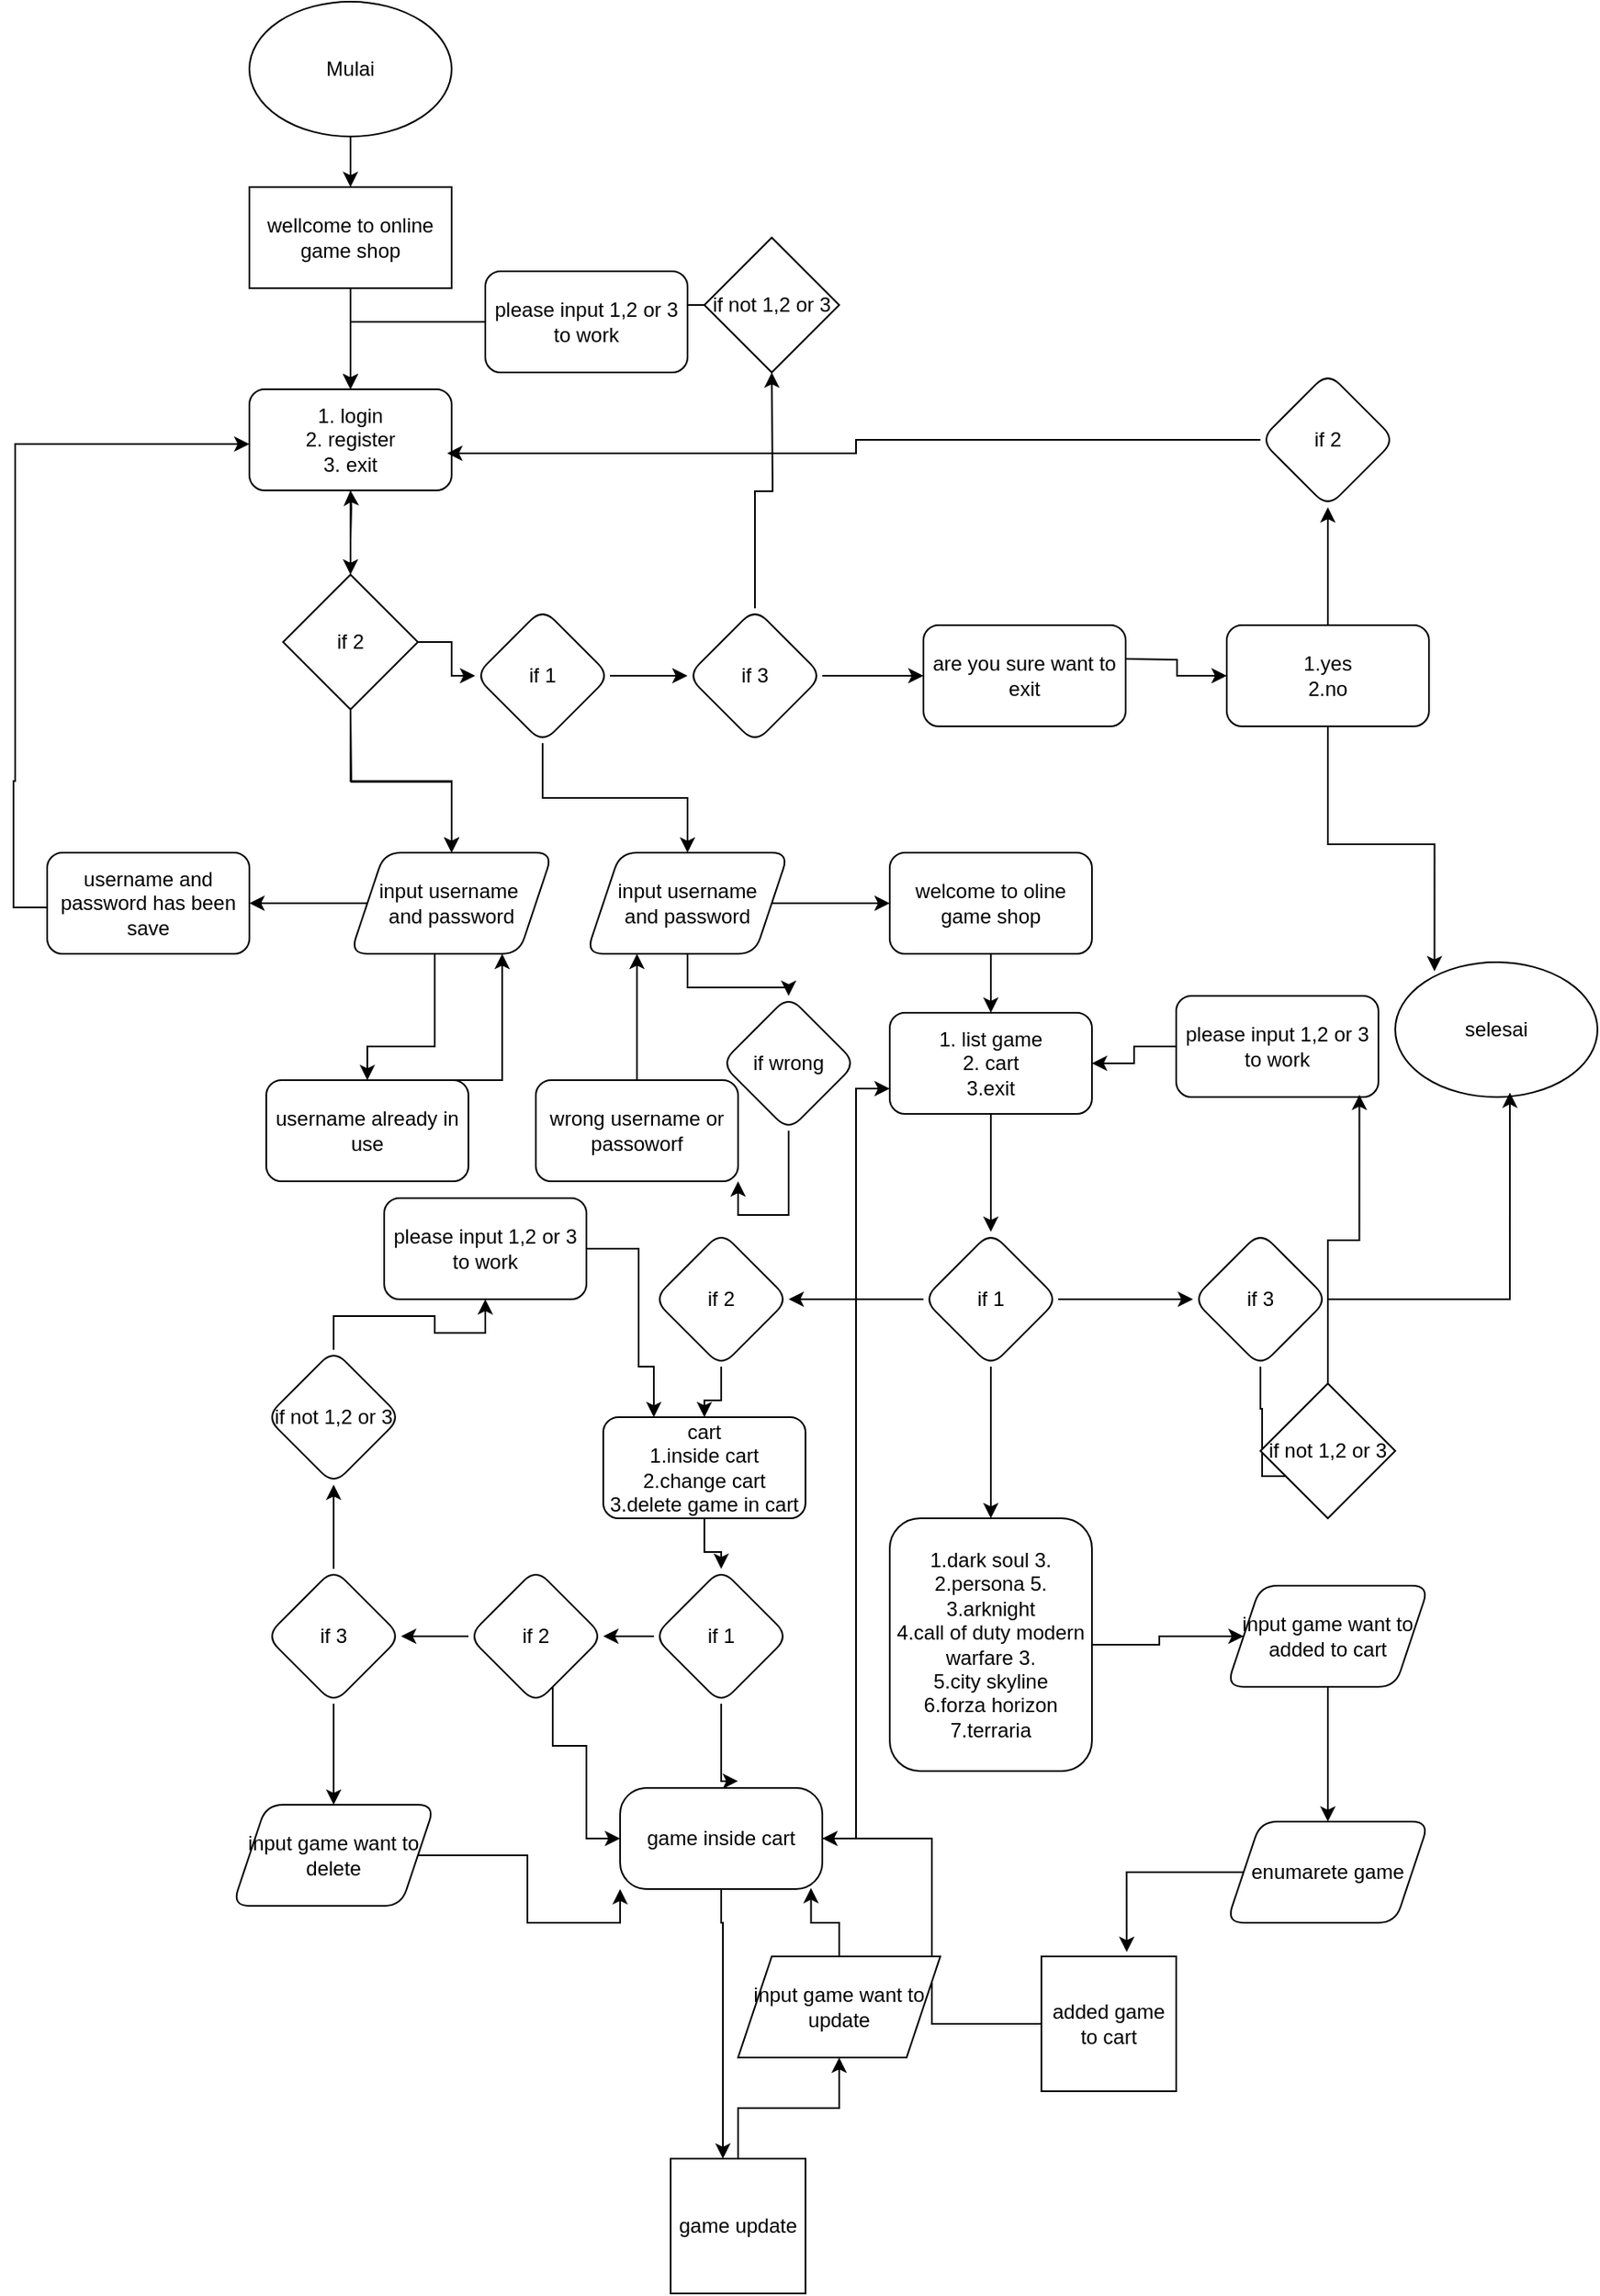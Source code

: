 <mxfile version="24.7.17">
  <diagram name="Halaman-1" id="2iRMlPVSWnqyCY8NhMPi">
    <mxGraphModel grid="1" page="1" gridSize="10" guides="1" tooltips="1" connect="1" arrows="1" fold="1" pageScale="1" pageWidth="827" pageHeight="1169" math="0" shadow="0">
      <root>
        <mxCell id="0" />
        <mxCell id="1" parent="0" />
        <mxCell id="mfXAUtifVcMJ0v9SSc3C-37" value="" style="edgeStyle=orthogonalEdgeStyle;rounded=0;orthogonalLoop=1;jettySize=auto;html=1;" edge="1" parent="1" source="mfXAUtifVcMJ0v9SSc3C-1" target="mfXAUtifVcMJ0v9SSc3C-36">
          <mxGeometry relative="1" as="geometry" />
        </mxCell>
        <mxCell id="mfXAUtifVcMJ0v9SSc3C-1" value="Mulai" style="ellipse;whiteSpace=wrap;html=1;" vertex="1" parent="1">
          <mxGeometry x="200" y="20" width="120" height="80" as="geometry" />
        </mxCell>
        <mxCell id="mfXAUtifVcMJ0v9SSc3C-54" style="edgeStyle=orthogonalEdgeStyle;rounded=0;orthogonalLoop=1;jettySize=auto;html=1;" edge="1" parent="1" source="mfXAUtifVcMJ0v9SSc3C-2" target="mfXAUtifVcMJ0v9SSc3C-55">
          <mxGeometry relative="1" as="geometry">
            <mxPoint x="260" y="360" as="targetPoint" />
          </mxGeometry>
        </mxCell>
        <mxCell id="mfXAUtifVcMJ0v9SSc3C-2" value="1. login&lt;div&gt;2. register&lt;/div&gt;&lt;div&gt;3. exit&lt;/div&gt;" style="rounded=1;whiteSpace=wrap;html=1;" vertex="1" parent="1">
          <mxGeometry x="200" y="250" width="120" height="60" as="geometry" />
        </mxCell>
        <mxCell id="mfXAUtifVcMJ0v9SSc3C-19" value="" style="edgeStyle=orthogonalEdgeStyle;rounded=0;orthogonalLoop=1;jettySize=auto;html=1;" edge="1" parent="1" target="mfXAUtifVcMJ0v9SSc3C-18">
          <mxGeometry relative="1" as="geometry">
            <mxPoint x="260" y="440" as="sourcePoint" />
          </mxGeometry>
        </mxCell>
        <mxCell id="mfXAUtifVcMJ0v9SSc3C-14" value="" style="edgeStyle=orthogonalEdgeStyle;rounded=0;orthogonalLoop=1;jettySize=auto;html=1;" edge="1" parent="1" source="mfXAUtifVcMJ0v9SSc3C-8" target="mfXAUtifVcMJ0v9SSc3C-13">
          <mxGeometry relative="1" as="geometry" />
        </mxCell>
        <mxCell id="mfXAUtifVcMJ0v9SSc3C-60" value="" style="edgeStyle=orthogonalEdgeStyle;rounded=0;orthogonalLoop=1;jettySize=auto;html=1;" edge="1" parent="1" source="mfXAUtifVcMJ0v9SSc3C-8" target="mfXAUtifVcMJ0v9SSc3C-59">
          <mxGeometry relative="1" as="geometry" />
        </mxCell>
        <mxCell id="mfXAUtifVcMJ0v9SSc3C-8" value="if 1" style="rhombus;whiteSpace=wrap;html=1;rounded=1;" vertex="1" parent="1">
          <mxGeometry x="334" y="380" width="80" height="80" as="geometry" />
        </mxCell>
        <mxCell id="mfXAUtifVcMJ0v9SSc3C-40" value="" style="edgeStyle=orthogonalEdgeStyle;rounded=0;orthogonalLoop=1;jettySize=auto;html=1;" edge="1" parent="1" source="mfXAUtifVcMJ0v9SSc3C-13" target="mfXAUtifVcMJ0v9SSc3C-39">
          <mxGeometry relative="1" as="geometry" />
        </mxCell>
        <mxCell id="MxyItzFNeqMXou78TN8a-27" value="" style="edgeStyle=orthogonalEdgeStyle;rounded=0;orthogonalLoop=1;jettySize=auto;html=1;" edge="1" parent="1" source="mfXAUtifVcMJ0v9SSc3C-13" target="MxyItzFNeqMXou78TN8a-26">
          <mxGeometry relative="1" as="geometry" />
        </mxCell>
        <mxCell id="mfXAUtifVcMJ0v9SSc3C-13" value="input username&lt;div&gt;and password&lt;/div&gt;" style="shape=parallelogram;perimeter=parallelogramPerimeter;whiteSpace=wrap;html=1;fixedSize=1;rounded=1;" vertex="1" parent="1">
          <mxGeometry x="400" y="525" width="120" height="60" as="geometry" />
        </mxCell>
        <mxCell id="mfXAUtifVcMJ0v9SSc3C-21" value="" style="edgeStyle=orthogonalEdgeStyle;rounded=0;orthogonalLoop=1;jettySize=auto;html=1;" edge="1" parent="1" source="mfXAUtifVcMJ0v9SSc3C-18" target="mfXAUtifVcMJ0v9SSc3C-20">
          <mxGeometry relative="1" as="geometry" />
        </mxCell>
        <mxCell id="mfXAUtifVcMJ0v9SSc3C-46" value="" style="edgeStyle=orthogonalEdgeStyle;rounded=0;orthogonalLoop=1;jettySize=auto;html=1;entryX=0.5;entryY=0;entryDx=0;entryDy=0;" edge="1" parent="1" source="mfXAUtifVcMJ0v9SSc3C-18" target="mfXAUtifVcMJ0v9SSc3C-45">
          <mxGeometry relative="1" as="geometry">
            <Array as="points">
              <mxPoint x="310" y="640" />
            </Array>
          </mxGeometry>
        </mxCell>
        <mxCell id="mfXAUtifVcMJ0v9SSc3C-18" value="input username&amp;nbsp;&lt;div&gt;and password&lt;/div&gt;" style="shape=parallelogram;perimeter=parallelogramPerimeter;whiteSpace=wrap;html=1;fixedSize=1;rounded=1;" vertex="1" parent="1">
          <mxGeometry x="260" y="525" width="120" height="60" as="geometry" />
        </mxCell>
        <mxCell id="mfXAUtifVcMJ0v9SSc3C-23" value="" style="edgeStyle=orthogonalEdgeStyle;rounded=0;orthogonalLoop=1;jettySize=auto;html=1;exitX=0;exitY=0.5;exitDx=0;exitDy=0;" edge="1" parent="1">
          <mxGeometry relative="1" as="geometry">
            <mxPoint x="80" y="557.5" as="sourcePoint" />
            <mxPoint x="200" y="282.5" as="targetPoint" />
            <Array as="points">
              <mxPoint x="60" y="557.5" />
              <mxPoint x="60" y="482.5" />
              <mxPoint x="61" y="482.5" />
              <mxPoint x="61" y="282.5" />
            </Array>
          </mxGeometry>
        </mxCell>
        <mxCell id="mfXAUtifVcMJ0v9SSc3C-20" value="username and password has been save" style="whiteSpace=wrap;html=1;rounded=1;" vertex="1" parent="1">
          <mxGeometry x="80" y="525" width="120" height="60" as="geometry" />
        </mxCell>
        <mxCell id="mfXAUtifVcMJ0v9SSc3C-38" style="edgeStyle=orthogonalEdgeStyle;rounded=0;orthogonalLoop=1;jettySize=auto;html=1;" edge="1" parent="1" source="mfXAUtifVcMJ0v9SSc3C-36" target="mfXAUtifVcMJ0v9SSc3C-2">
          <mxGeometry relative="1" as="geometry" />
        </mxCell>
        <mxCell id="mfXAUtifVcMJ0v9SSc3C-36" value="wellcome to online game shop" style="whiteSpace=wrap;html=1;" vertex="1" parent="1">
          <mxGeometry x="200" y="130" width="120" height="60" as="geometry" />
        </mxCell>
        <mxCell id="mfXAUtifVcMJ0v9SSc3C-44" value="" style="edgeStyle=orthogonalEdgeStyle;rounded=0;orthogonalLoop=1;jettySize=auto;html=1;" edge="1" parent="1" source="mfXAUtifVcMJ0v9SSc3C-39" target="mfXAUtifVcMJ0v9SSc3C-43">
          <mxGeometry relative="1" as="geometry" />
        </mxCell>
        <mxCell id="mfXAUtifVcMJ0v9SSc3C-39" value="welcome to oline game shop" style="whiteSpace=wrap;html=1;rounded=1;" vertex="1" parent="1">
          <mxGeometry x="580" y="525" width="120" height="60" as="geometry" />
        </mxCell>
        <mxCell id="mfXAUtifVcMJ0v9SSc3C-51" value="" style="edgeStyle=orthogonalEdgeStyle;rounded=0;orthogonalLoop=1;jettySize=auto;html=1;" edge="1" parent="1" source="mfXAUtifVcMJ0v9SSc3C-43" target="mfXAUtifVcMJ0v9SSc3C-50">
          <mxGeometry relative="1" as="geometry" />
        </mxCell>
        <mxCell id="mfXAUtifVcMJ0v9SSc3C-43" value="1. list game&lt;div&gt;2. cart&lt;/div&gt;&lt;div&gt;3.exit&lt;/div&gt;" style="whiteSpace=wrap;html=1;rounded=1;" vertex="1" parent="1">
          <mxGeometry x="580" y="620" width="120" height="60" as="geometry" />
        </mxCell>
        <mxCell id="mfXAUtifVcMJ0v9SSc3C-48" style="edgeStyle=orthogonalEdgeStyle;rounded=0;orthogonalLoop=1;jettySize=auto;html=1;exitX=0.75;exitY=0;exitDx=0;exitDy=0;entryX=0.75;entryY=1;entryDx=0;entryDy=0;" edge="1" parent="1" source="mfXAUtifVcMJ0v9SSc3C-45" target="mfXAUtifVcMJ0v9SSc3C-18">
          <mxGeometry relative="1" as="geometry">
            <Array as="points">
              <mxPoint x="350" y="620" />
              <mxPoint x="350" y="620" />
            </Array>
          </mxGeometry>
        </mxCell>
        <mxCell id="mfXAUtifVcMJ0v9SSc3C-45" value="username already in use" style="whiteSpace=wrap;html=1;rounded=1;" vertex="1" parent="1">
          <mxGeometry x="210" y="660" width="120" height="60" as="geometry" />
        </mxCell>
        <mxCell id="mfXAUtifVcMJ0v9SSc3C-49" style="edgeStyle=orthogonalEdgeStyle;rounded=0;orthogonalLoop=1;jettySize=auto;html=1;exitX=0.5;exitY=1;exitDx=0;exitDy=0;" edge="1" parent="1" source="mfXAUtifVcMJ0v9SSc3C-43" target="mfXAUtifVcMJ0v9SSc3C-43">
          <mxGeometry relative="1" as="geometry" />
        </mxCell>
        <mxCell id="mfXAUtifVcMJ0v9SSc3C-62" value="" style="edgeStyle=orthogonalEdgeStyle;rounded=0;orthogonalLoop=1;jettySize=auto;html=1;" edge="1" parent="1" source="mfXAUtifVcMJ0v9SSc3C-50" target="mfXAUtifVcMJ0v9SSc3C-61">
          <mxGeometry relative="1" as="geometry" />
        </mxCell>
        <mxCell id="mfXAUtifVcMJ0v9SSc3C-64" value="" style="edgeStyle=orthogonalEdgeStyle;rounded=0;orthogonalLoop=1;jettySize=auto;html=1;" edge="1" parent="1" source="mfXAUtifVcMJ0v9SSc3C-50" target="mfXAUtifVcMJ0v9SSc3C-63">
          <mxGeometry relative="1" as="geometry" />
        </mxCell>
        <mxCell id="mfXAUtifVcMJ0v9SSc3C-72" value="" style="edgeStyle=orthogonalEdgeStyle;rounded=0;orthogonalLoop=1;jettySize=auto;html=1;" edge="1" parent="1" source="mfXAUtifVcMJ0v9SSc3C-50" target="mfXAUtifVcMJ0v9SSc3C-71">
          <mxGeometry relative="1" as="geometry" />
        </mxCell>
        <mxCell id="mfXAUtifVcMJ0v9SSc3C-50" value="if 1" style="rhombus;whiteSpace=wrap;html=1;rounded=1;" vertex="1" parent="1">
          <mxGeometry x="600" y="750" width="80" height="80" as="geometry" />
        </mxCell>
        <mxCell id="mfXAUtifVcMJ0v9SSc3C-56" value="" style="edgeStyle=orthogonalEdgeStyle;rounded=0;orthogonalLoop=1;jettySize=auto;html=1;" edge="1" parent="1" target="mfXAUtifVcMJ0v9SSc3C-2">
          <mxGeometry relative="1" as="geometry">
            <mxPoint x="260" y="340" as="sourcePoint" />
          </mxGeometry>
        </mxCell>
        <mxCell id="mfXAUtifVcMJ0v9SSc3C-57" value="" style="edgeStyle=orthogonalEdgeStyle;rounded=0;orthogonalLoop=1;jettySize=auto;html=1;" edge="1" parent="1" source="mfXAUtifVcMJ0v9SSc3C-55" target="mfXAUtifVcMJ0v9SSc3C-18">
          <mxGeometry relative="1" as="geometry" />
        </mxCell>
        <mxCell id="mfXAUtifVcMJ0v9SSc3C-58" value="" style="edgeStyle=orthogonalEdgeStyle;rounded=0;orthogonalLoop=1;jettySize=auto;html=1;" edge="1" parent="1" source="mfXAUtifVcMJ0v9SSc3C-55" target="mfXAUtifVcMJ0v9SSc3C-8">
          <mxGeometry relative="1" as="geometry" />
        </mxCell>
        <mxCell id="mfXAUtifVcMJ0v9SSc3C-55" value="if 2" style="rhombus;whiteSpace=wrap;html=1;" vertex="1" parent="1">
          <mxGeometry x="220" y="360" width="80" height="80" as="geometry" />
        </mxCell>
        <mxCell id="mfXAUtifVcMJ0v9SSc3C-116" value="" style="edgeStyle=orthogonalEdgeStyle;rounded=0;orthogonalLoop=1;jettySize=auto;html=1;" edge="1" parent="1" source="mfXAUtifVcMJ0v9SSc3C-59" target="mfXAUtifVcMJ0v9SSc3C-115">
          <mxGeometry relative="1" as="geometry" />
        </mxCell>
        <mxCell id="MxyItzFNeqMXou78TN8a-2" style="edgeStyle=orthogonalEdgeStyle;rounded=0;orthogonalLoop=1;jettySize=auto;html=1;" edge="1" parent="1" source="mfXAUtifVcMJ0v9SSc3C-59">
          <mxGeometry relative="1" as="geometry">
            <mxPoint x="510" y="240" as="targetPoint" />
          </mxGeometry>
        </mxCell>
        <mxCell id="mfXAUtifVcMJ0v9SSc3C-59" value="if 3" style="rhombus;whiteSpace=wrap;html=1;rounded=1;" vertex="1" parent="1">
          <mxGeometry x="460" y="380" width="80" height="80" as="geometry" />
        </mxCell>
        <mxCell id="mfXAUtifVcMJ0v9SSc3C-75" value="" style="edgeStyle=orthogonalEdgeStyle;rounded=0;orthogonalLoop=1;jettySize=auto;html=1;" edge="1" parent="1" source="mfXAUtifVcMJ0v9SSc3C-61" target="mfXAUtifVcMJ0v9SSc3C-74">
          <mxGeometry relative="1" as="geometry" />
        </mxCell>
        <mxCell id="mfXAUtifVcMJ0v9SSc3C-61" value="if 2" style="rhombus;whiteSpace=wrap;html=1;rounded=1;" vertex="1" parent="1">
          <mxGeometry x="440" y="750" width="80" height="80" as="geometry" />
        </mxCell>
        <mxCell id="MxyItzFNeqMXou78TN8a-8" value="" style="edgeStyle=orthogonalEdgeStyle;rounded=0;orthogonalLoop=1;jettySize=auto;html=1;entryX=0.567;entryY=0.129;entryDx=0;entryDy=0;entryPerimeter=0;" edge="1" parent="1" source="mfXAUtifVcMJ0v9SSc3C-63" target="MxyItzFNeqMXou78TN8a-9">
          <mxGeometry relative="1" as="geometry">
            <mxPoint x="800" y="880" as="targetPoint" />
            <Array as="points">
              <mxPoint x="800" y="855" />
              <mxPoint x="801" y="855" />
              <mxPoint x="801" y="895" />
            </Array>
          </mxGeometry>
        </mxCell>
        <mxCell id="mfXAUtifVcMJ0v9SSc3C-63" value="if 3" style="rhombus;whiteSpace=wrap;html=1;rounded=1;" vertex="1" parent="1">
          <mxGeometry x="760" y="750" width="80" height="80" as="geometry" />
        </mxCell>
        <mxCell id="mfXAUtifVcMJ0v9SSc3C-113" value="" style="edgeStyle=orthogonalEdgeStyle;rounded=0;orthogonalLoop=1;jettySize=auto;html=1;" edge="1" parent="1" source="mfXAUtifVcMJ0v9SSc3C-71" target="mfXAUtifVcMJ0v9SSc3C-112">
          <mxGeometry relative="1" as="geometry" />
        </mxCell>
        <mxCell id="mfXAUtifVcMJ0v9SSc3C-71" value="1.dark soul 3.&lt;div&gt;2.persona 5.&lt;/div&gt;&lt;div&gt;3.arknight&lt;/div&gt;&lt;div&gt;4.call of duty modern warfare 3.&lt;/div&gt;&lt;div&gt;5.city skyline&lt;/div&gt;&lt;div&gt;6.forza horizon&lt;/div&gt;&lt;div&gt;7.terraria&lt;/div&gt;" style="whiteSpace=wrap;html=1;rounded=1;" vertex="1" parent="1">
          <mxGeometry x="580" y="920" width="120" height="150" as="geometry" />
        </mxCell>
        <mxCell id="mfXAUtifVcMJ0v9SSc3C-79" value="" style="edgeStyle=orthogonalEdgeStyle;rounded=0;orthogonalLoop=1;jettySize=auto;html=1;" edge="1" parent="1" source="mfXAUtifVcMJ0v9SSc3C-74" target="mfXAUtifVcMJ0v9SSc3C-78">
          <mxGeometry relative="1" as="geometry" />
        </mxCell>
        <mxCell id="mfXAUtifVcMJ0v9SSc3C-74" value="cart&lt;div&gt;1.inside cart&lt;/div&gt;&lt;div&gt;2.change cart&lt;/div&gt;&lt;div&gt;3.delete game in cart&lt;/div&gt;" style="whiteSpace=wrap;html=1;rounded=1;" vertex="1" parent="1">
          <mxGeometry x="410" y="860" width="120" height="60" as="geometry" />
        </mxCell>
        <mxCell id="mfXAUtifVcMJ0v9SSc3C-81" value="" style="edgeStyle=orthogonalEdgeStyle;rounded=0;orthogonalLoop=1;jettySize=auto;html=1;entryX=0.583;entryY=-0.067;entryDx=0;entryDy=0;entryPerimeter=0;" edge="1" parent="1" source="mfXAUtifVcMJ0v9SSc3C-78" target="mfXAUtifVcMJ0v9SSc3C-80">
          <mxGeometry relative="1" as="geometry">
            <mxPoint x="480" y="1030" as="sourcePoint" />
            <mxPoint x="560" y="1020" as="targetPoint" />
            <Array as="points">
              <mxPoint x="480" y="1076" />
            </Array>
          </mxGeometry>
        </mxCell>
        <mxCell id="mfXAUtifVcMJ0v9SSc3C-88" value="" style="edgeStyle=orthogonalEdgeStyle;rounded=0;orthogonalLoop=1;jettySize=auto;html=1;" edge="1" parent="1" source="mfXAUtifVcMJ0v9SSc3C-78" target="mfXAUtifVcMJ0v9SSc3C-87">
          <mxGeometry relative="1" as="geometry" />
        </mxCell>
        <mxCell id="mfXAUtifVcMJ0v9SSc3C-78" value="if 1" style="rhombus;whiteSpace=wrap;html=1;rounded=1;" vertex="1" parent="1">
          <mxGeometry x="440" y="950" width="80" height="80" as="geometry" />
        </mxCell>
        <mxCell id="mfXAUtifVcMJ0v9SSc3C-97" value="" style="edgeStyle=orthogonalEdgeStyle;rounded=0;orthogonalLoop=1;jettySize=auto;html=1;" edge="1" parent="1" source="mfXAUtifVcMJ0v9SSc3C-80" target="mfXAUtifVcMJ0v9SSc3C-100">
          <mxGeometry relative="1" as="geometry">
            <mxPoint x="480" y="1180" as="targetPoint" />
            <Array as="points">
              <mxPoint x="480" y="1160" />
              <mxPoint x="481" y="1160" />
            </Array>
          </mxGeometry>
        </mxCell>
        <mxCell id="MxyItzFNeqMXou78TN8a-1" style="edgeStyle=orthogonalEdgeStyle;rounded=0;orthogonalLoop=1;jettySize=auto;html=1;entryX=0;entryY=0.75;entryDx=0;entryDy=0;" edge="1" parent="1" source="mfXAUtifVcMJ0v9SSc3C-80" target="mfXAUtifVcMJ0v9SSc3C-43">
          <mxGeometry relative="1" as="geometry">
            <mxPoint x="560" y="680" as="targetPoint" />
          </mxGeometry>
        </mxCell>
        <mxCell id="mfXAUtifVcMJ0v9SSc3C-80" value="game inside cart" style="whiteSpace=wrap;html=1;rounded=1;arcSize=26;" vertex="1" parent="1">
          <mxGeometry x="420" y="1080" width="120" height="60" as="geometry" />
        </mxCell>
        <mxCell id="mfXAUtifVcMJ0v9SSc3C-86" style="edgeStyle=orthogonalEdgeStyle;rounded=0;orthogonalLoop=1;jettySize=auto;html=1;entryX=1;entryY=0.5;entryDx=0;entryDy=0;" edge="1" parent="1" source="mfXAUtifVcMJ0v9SSc3C-84" target="mfXAUtifVcMJ0v9SSc3C-80">
          <mxGeometry relative="1" as="geometry" />
        </mxCell>
        <mxCell id="mfXAUtifVcMJ0v9SSc3C-84" value="added game to cart" style="whiteSpace=wrap;html=1;aspect=fixed;" vertex="1" parent="1">
          <mxGeometry x="670" y="1180" width="80" height="80" as="geometry" />
        </mxCell>
        <mxCell id="mfXAUtifVcMJ0v9SSc3C-90" value="" style="edgeStyle=orthogonalEdgeStyle;rounded=0;orthogonalLoop=1;jettySize=auto;html=1;" edge="1" parent="1" source="mfXAUtifVcMJ0v9SSc3C-87" target="mfXAUtifVcMJ0v9SSc3C-89">
          <mxGeometry relative="1" as="geometry" />
        </mxCell>
        <mxCell id="mfXAUtifVcMJ0v9SSc3C-95" style="edgeStyle=orthogonalEdgeStyle;rounded=0;orthogonalLoop=1;jettySize=auto;html=1;entryX=0;entryY=0.5;entryDx=0;entryDy=0;" edge="1" parent="1" source="mfXAUtifVcMJ0v9SSc3C-87" target="mfXAUtifVcMJ0v9SSc3C-80">
          <mxGeometry relative="1" as="geometry">
            <mxPoint x="370" y="1120" as="targetPoint" />
            <Array as="points">
              <mxPoint x="380" y="1055" />
              <mxPoint x="400" y="1055" />
              <mxPoint x="400" y="1110" />
            </Array>
          </mxGeometry>
        </mxCell>
        <mxCell id="mfXAUtifVcMJ0v9SSc3C-87" value="if 2" style="rhombus;whiteSpace=wrap;html=1;rounded=1;" vertex="1" parent="1">
          <mxGeometry x="330" y="950" width="80" height="80" as="geometry" />
        </mxCell>
        <mxCell id="mfXAUtifVcMJ0v9SSc3C-110" value="" style="edgeStyle=orthogonalEdgeStyle;rounded=0;orthogonalLoop=1;jettySize=auto;html=1;" edge="1" parent="1" source="mfXAUtifVcMJ0v9SSc3C-89" target="mfXAUtifVcMJ0v9SSc3C-109">
          <mxGeometry relative="1" as="geometry" />
        </mxCell>
        <mxCell id="MxyItzFNeqMXou78TN8a-18" value="" style="edgeStyle=orthogonalEdgeStyle;rounded=0;orthogonalLoop=1;jettySize=auto;html=1;" edge="1" parent="1" source="mfXAUtifVcMJ0v9SSc3C-89" target="MxyItzFNeqMXou78TN8a-17">
          <mxGeometry relative="1" as="geometry" />
        </mxCell>
        <mxCell id="mfXAUtifVcMJ0v9SSc3C-89" value="if 3" style="rhombus;whiteSpace=wrap;html=1;rounded=1;" vertex="1" parent="1">
          <mxGeometry x="210" y="950" width="80" height="80" as="geometry" />
        </mxCell>
        <mxCell id="mfXAUtifVcMJ0v9SSc3C-99" style="edgeStyle=orthogonalEdgeStyle;rounded=0;orthogonalLoop=1;jettySize=auto;html=1;entryX=0.5;entryY=0;entryDx=0;entryDy=0;" edge="1" parent="1">
          <mxGeometry relative="1" as="geometry">
            <mxPoint x="480" y="1190" as="sourcePoint" />
            <mxPoint x="480" y="1190" as="targetPoint" />
          </mxGeometry>
        </mxCell>
        <mxCell id="mfXAUtifVcMJ0v9SSc3C-106" value="" style="edgeStyle=orthogonalEdgeStyle;rounded=0;orthogonalLoop=1;jettySize=auto;html=1;" edge="1" parent="1" source="mfXAUtifVcMJ0v9SSc3C-100" target="mfXAUtifVcMJ0v9SSc3C-105">
          <mxGeometry relative="1" as="geometry" />
        </mxCell>
        <mxCell id="mfXAUtifVcMJ0v9SSc3C-100" value="game update" style="whiteSpace=wrap;html=1;aspect=fixed;" vertex="1" parent="1">
          <mxGeometry x="450" y="1300" width="80" height="80" as="geometry" />
        </mxCell>
        <mxCell id="mfXAUtifVcMJ0v9SSc3C-105" value="input game want to update" style="shape=parallelogram;perimeter=parallelogramPerimeter;whiteSpace=wrap;html=1;fixedSize=1;" vertex="1" parent="1">
          <mxGeometry x="490" y="1180" width="120" height="60" as="geometry" />
        </mxCell>
        <mxCell id="mfXAUtifVcMJ0v9SSc3C-108" style="edgeStyle=orthogonalEdgeStyle;rounded=0;orthogonalLoop=1;jettySize=auto;html=1;entryX=0.944;entryY=0.989;entryDx=0;entryDy=0;entryPerimeter=0;" edge="1" parent="1" source="mfXAUtifVcMJ0v9SSc3C-105" target="mfXAUtifVcMJ0v9SSc3C-80">
          <mxGeometry relative="1" as="geometry" />
        </mxCell>
        <mxCell id="mfXAUtifVcMJ0v9SSc3C-111" style="edgeStyle=orthogonalEdgeStyle;rounded=0;orthogonalLoop=1;jettySize=auto;html=1;entryX=0;entryY=1;entryDx=0;entryDy=0;" edge="1" parent="1" source="mfXAUtifVcMJ0v9SSc3C-109" target="mfXAUtifVcMJ0v9SSc3C-80">
          <mxGeometry relative="1" as="geometry" />
        </mxCell>
        <mxCell id="mfXAUtifVcMJ0v9SSc3C-109" value="input game want to delete" style="shape=parallelogram;perimeter=parallelogramPerimeter;whiteSpace=wrap;html=1;fixedSize=1;rounded=1;" vertex="1" parent="1">
          <mxGeometry x="190" y="1090" width="120" height="60" as="geometry" />
        </mxCell>
        <mxCell id="MxyItzFNeqMXou78TN8a-24" value="" style="edgeStyle=orthogonalEdgeStyle;rounded=0;orthogonalLoop=1;jettySize=auto;html=1;" edge="1" parent="1" source="mfXAUtifVcMJ0v9SSc3C-112" target="MxyItzFNeqMXou78TN8a-23">
          <mxGeometry relative="1" as="geometry" />
        </mxCell>
        <mxCell id="mfXAUtifVcMJ0v9SSc3C-112" value="input game want to added to cart" style="shape=parallelogram;perimeter=parallelogramPerimeter;whiteSpace=wrap;html=1;fixedSize=1;rounded=1;" vertex="1" parent="1">
          <mxGeometry x="780" y="960" width="120" height="60" as="geometry" />
        </mxCell>
        <mxCell id="mfXAUtifVcMJ0v9SSc3C-118" value="" style="edgeStyle=orthogonalEdgeStyle;rounded=0;orthogonalLoop=1;jettySize=auto;html=1;" edge="1" parent="1" target="mfXAUtifVcMJ0v9SSc3C-117">
          <mxGeometry relative="1" as="geometry">
            <mxPoint x="720" y="410" as="sourcePoint" />
          </mxGeometry>
        </mxCell>
        <mxCell id="mfXAUtifVcMJ0v9SSc3C-115" value="are you sure want to exit" style="whiteSpace=wrap;html=1;rounded=1;" vertex="1" parent="1">
          <mxGeometry x="600" y="390" width="120" height="60" as="geometry" />
        </mxCell>
        <mxCell id="mfXAUtifVcMJ0v9SSc3C-120" value="" style="edgeStyle=orthogonalEdgeStyle;rounded=0;orthogonalLoop=1;jettySize=auto;html=1;entryX=0.194;entryY=0.067;entryDx=0;entryDy=0;entryPerimeter=0;" edge="1" parent="1" source="mfXAUtifVcMJ0v9SSc3C-117" target="mfXAUtifVcMJ0v9SSc3C-124">
          <mxGeometry relative="1" as="geometry">
            <mxPoint x="840" y="520" as="targetPoint" />
          </mxGeometry>
        </mxCell>
        <mxCell id="mfXAUtifVcMJ0v9SSc3C-122" value="" style="edgeStyle=orthogonalEdgeStyle;rounded=0;orthogonalLoop=1;jettySize=auto;html=1;" edge="1" parent="1" source="mfXAUtifVcMJ0v9SSc3C-117" target="mfXAUtifVcMJ0v9SSc3C-121">
          <mxGeometry relative="1" as="geometry" />
        </mxCell>
        <mxCell id="mfXAUtifVcMJ0v9SSc3C-117" value="1.yes&lt;div&gt;2.no&lt;/div&gt;" style="whiteSpace=wrap;html=1;rounded=1;" vertex="1" parent="1">
          <mxGeometry x="780" y="390" width="120" height="60" as="geometry" />
        </mxCell>
        <mxCell id="mfXAUtifVcMJ0v9SSc3C-121" value="if 2" style="rhombus;whiteSpace=wrap;html=1;rounded=1;" vertex="1" parent="1">
          <mxGeometry x="800" y="240" width="80" height="80" as="geometry" />
        </mxCell>
        <mxCell id="mfXAUtifVcMJ0v9SSc3C-123" style="edgeStyle=orthogonalEdgeStyle;rounded=0;orthogonalLoop=1;jettySize=auto;html=1;entryX=0.978;entryY=0.633;entryDx=0;entryDy=0;entryPerimeter=0;" edge="1" parent="1" source="mfXAUtifVcMJ0v9SSc3C-121" target="mfXAUtifVcMJ0v9SSc3C-2">
          <mxGeometry relative="1" as="geometry" />
        </mxCell>
        <mxCell id="mfXAUtifVcMJ0v9SSc3C-124" value="selesai" style="ellipse;whiteSpace=wrap;html=1;" vertex="1" parent="1">
          <mxGeometry x="880" y="590" width="120" height="80" as="geometry" />
        </mxCell>
        <mxCell id="mfXAUtifVcMJ0v9SSc3C-125" style="edgeStyle=orthogonalEdgeStyle;rounded=0;orthogonalLoop=1;jettySize=auto;html=1;entryX=0.567;entryY=0.967;entryDx=0;entryDy=0;entryPerimeter=0;" edge="1" parent="1" source="mfXAUtifVcMJ0v9SSc3C-63" target="mfXAUtifVcMJ0v9SSc3C-124">
          <mxGeometry relative="1" as="geometry" />
        </mxCell>
        <mxCell id="MxyItzFNeqMXou78TN8a-5" value="" style="edgeStyle=orthogonalEdgeStyle;rounded=0;orthogonalLoop=1;jettySize=auto;html=1;" edge="1" parent="1" source="MxyItzFNeqMXou78TN8a-3" target="MxyItzFNeqMXou78TN8a-4">
          <mxGeometry relative="1" as="geometry" />
        </mxCell>
        <mxCell id="MxyItzFNeqMXou78TN8a-3" value="if not 1,2 or 3" style="rhombus;whiteSpace=wrap;html=1;" vertex="1" parent="1">
          <mxGeometry x="470" y="160" width="80" height="80" as="geometry" />
        </mxCell>
        <mxCell id="MxyItzFNeqMXou78TN8a-6" style="edgeStyle=orthogonalEdgeStyle;rounded=0;orthogonalLoop=1;jettySize=auto;html=1;entryX=0.5;entryY=0;entryDx=0;entryDy=0;" edge="1" parent="1" source="MxyItzFNeqMXou78TN8a-4" target="mfXAUtifVcMJ0v9SSc3C-2">
          <mxGeometry relative="1" as="geometry" />
        </mxCell>
        <mxCell id="MxyItzFNeqMXou78TN8a-4" value="please input 1,2 or 3 to work" style="rounded=1;whiteSpace=wrap;html=1;" vertex="1" parent="1">
          <mxGeometry x="340" y="180" width="120" height="60" as="geometry" />
        </mxCell>
        <mxCell id="MxyItzFNeqMXou78TN8a-9" value="if not 1,2 or 3" style="rhombus;whiteSpace=wrap;html=1;" vertex="1" parent="1">
          <mxGeometry x="800" y="840" width="80" height="80" as="geometry" />
        </mxCell>
        <mxCell id="MxyItzFNeqMXou78TN8a-14" style="edgeStyle=orthogonalEdgeStyle;rounded=0;orthogonalLoop=1;jettySize=auto;html=1;entryX=1;entryY=0.5;entryDx=0;entryDy=0;" edge="1" parent="1" source="MxyItzFNeqMXou78TN8a-10" target="mfXAUtifVcMJ0v9SSc3C-43">
          <mxGeometry relative="1" as="geometry" />
        </mxCell>
        <mxCell id="MxyItzFNeqMXou78TN8a-10" value="please input 1,2 or 3 to work" style="rounded=1;whiteSpace=wrap;html=1;" vertex="1" parent="1">
          <mxGeometry x="750" y="610" width="120" height="60" as="geometry" />
        </mxCell>
        <mxCell id="MxyItzFNeqMXou78TN8a-13" style="edgeStyle=orthogonalEdgeStyle;rounded=0;orthogonalLoop=1;jettySize=auto;html=1;entryX=0.906;entryY=0.978;entryDx=0;entryDy=0;entryPerimeter=0;" edge="1" parent="1" source="MxyItzFNeqMXou78TN8a-9" target="MxyItzFNeqMXou78TN8a-10">
          <mxGeometry relative="1" as="geometry" />
        </mxCell>
        <mxCell id="MxyItzFNeqMXou78TN8a-20" value="" style="edgeStyle=orthogonalEdgeStyle;rounded=0;orthogonalLoop=1;jettySize=auto;html=1;" edge="1" parent="1" source="MxyItzFNeqMXou78TN8a-17" target="MxyItzFNeqMXou78TN8a-19">
          <mxGeometry relative="1" as="geometry" />
        </mxCell>
        <mxCell id="MxyItzFNeqMXou78TN8a-17" value="if not 1,2 or 3" style="rhombus;whiteSpace=wrap;html=1;rounded=1;" vertex="1" parent="1">
          <mxGeometry x="210" y="820" width="80" height="80" as="geometry" />
        </mxCell>
        <mxCell id="MxyItzFNeqMXou78TN8a-21" style="edgeStyle=orthogonalEdgeStyle;rounded=0;orthogonalLoop=1;jettySize=auto;html=1;entryX=0.25;entryY=0;entryDx=0;entryDy=0;" edge="1" parent="1" source="MxyItzFNeqMXou78TN8a-19" target="mfXAUtifVcMJ0v9SSc3C-74">
          <mxGeometry relative="1" as="geometry">
            <mxPoint x="430" y="850" as="targetPoint" />
            <Array as="points">
              <mxPoint x="431" y="760" />
              <mxPoint x="431" y="830" />
              <mxPoint x="440" y="830" />
            </Array>
          </mxGeometry>
        </mxCell>
        <mxCell id="MxyItzFNeqMXou78TN8a-19" value="please input 1,2 or 3 to work" style="whiteSpace=wrap;html=1;rounded=1;" vertex="1" parent="1">
          <mxGeometry x="280" y="730" width="120" height="60" as="geometry" />
        </mxCell>
        <mxCell id="MxyItzFNeqMXou78TN8a-23" value="enumarete game" style="shape=parallelogram;perimeter=parallelogramPerimeter;whiteSpace=wrap;html=1;fixedSize=1;rounded=1;" vertex="1" parent="1">
          <mxGeometry x="780" y="1100" width="120" height="60" as="geometry" />
        </mxCell>
        <mxCell id="MxyItzFNeqMXou78TN8a-25" style="edgeStyle=orthogonalEdgeStyle;rounded=0;orthogonalLoop=1;jettySize=auto;html=1;entryX=0.633;entryY=-0.033;entryDx=0;entryDy=0;entryPerimeter=0;" edge="1" parent="1" source="MxyItzFNeqMXou78TN8a-23" target="mfXAUtifVcMJ0v9SSc3C-84">
          <mxGeometry relative="1" as="geometry" />
        </mxCell>
        <mxCell id="MxyItzFNeqMXou78TN8a-30" style="edgeStyle=orthogonalEdgeStyle;rounded=0;orthogonalLoop=1;jettySize=auto;html=1;entryX=1;entryY=1;entryDx=0;entryDy=0;" edge="1" parent="1" source="MxyItzFNeqMXou78TN8a-26" target="MxyItzFNeqMXou78TN8a-29">
          <mxGeometry relative="1" as="geometry" />
        </mxCell>
        <mxCell id="MxyItzFNeqMXou78TN8a-26" value="if wrong" style="rhombus;whiteSpace=wrap;html=1;rounded=1;" vertex="1" parent="1">
          <mxGeometry x="480" y="610" width="80" height="80" as="geometry" />
        </mxCell>
        <mxCell id="MxyItzFNeqMXou78TN8a-31" style="edgeStyle=orthogonalEdgeStyle;rounded=0;orthogonalLoop=1;jettySize=auto;html=1;entryX=0.25;entryY=1;entryDx=0;entryDy=0;" edge="1" parent="1" source="MxyItzFNeqMXou78TN8a-29" target="mfXAUtifVcMJ0v9SSc3C-13">
          <mxGeometry relative="1" as="geometry" />
        </mxCell>
        <mxCell id="MxyItzFNeqMXou78TN8a-29" value="wrong username or passoworf" style="rounded=1;whiteSpace=wrap;html=1;" vertex="1" parent="1">
          <mxGeometry x="370" y="660" width="120" height="60" as="geometry" />
        </mxCell>
      </root>
    </mxGraphModel>
  </diagram>
</mxfile>
